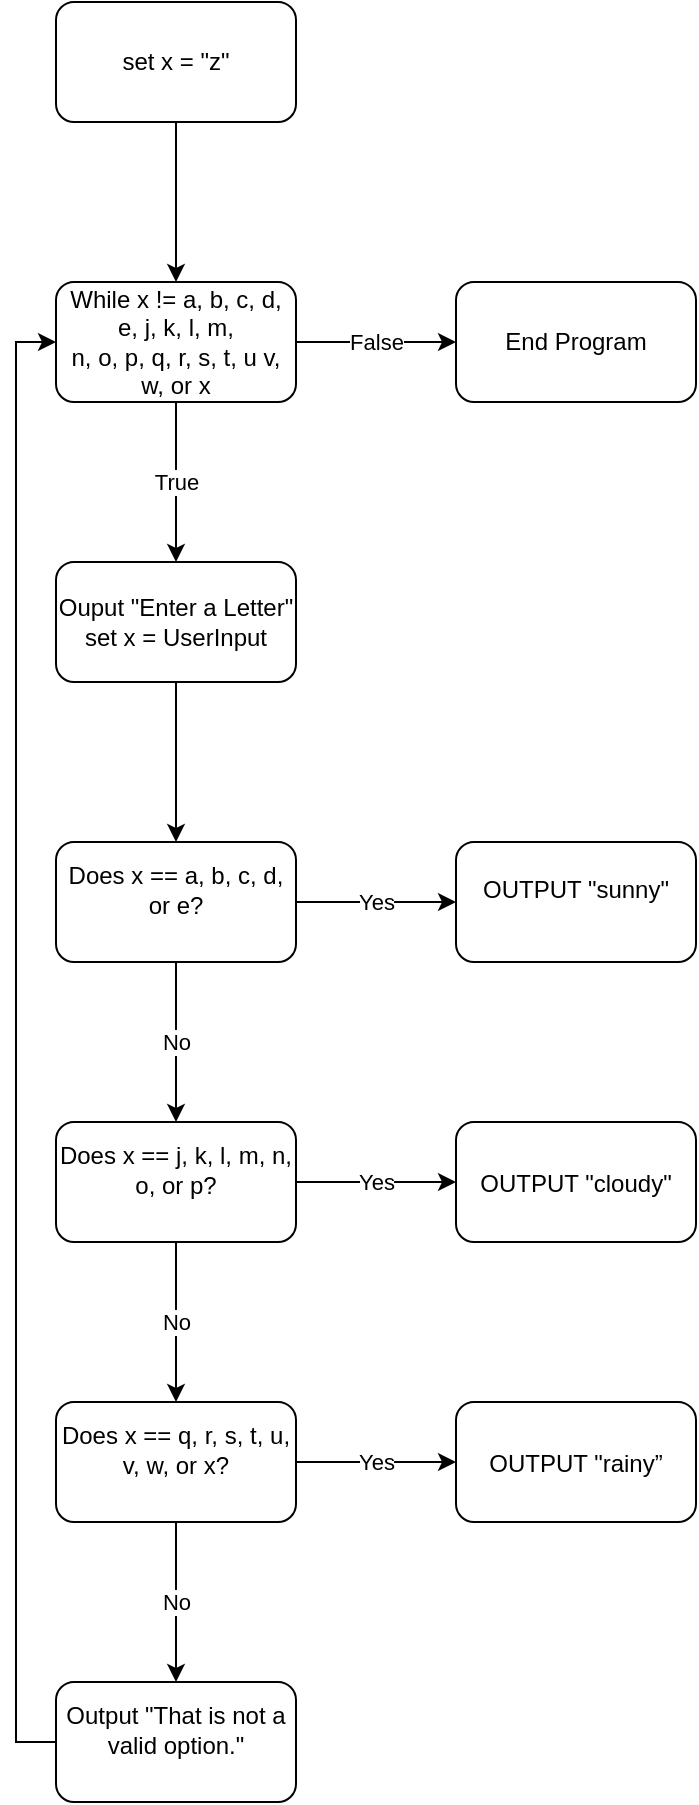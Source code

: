 <mxfile version="23.1.7" type="github">
  <diagram name="Page-1" id="Mc6W9N5vjeb_HP7wIo_a">
    <mxGraphModel dx="1032" dy="1130" grid="1" gridSize="10" guides="1" tooltips="1" connect="1" arrows="1" fold="1" page="1" pageScale="1" pageWidth="850" pageHeight="1100" math="0" shadow="0">
      <root>
        <mxCell id="0" />
        <mxCell id="1" parent="0" />
        <mxCell id="fJ8IQkTLOUT7aWg_03W--46" value="" style="edgeStyle=orthogonalEdgeStyle;rounded=0;orthogonalLoop=1;jettySize=auto;html=1;" edge="1" parent="1" source="fJ8IQkTLOUT7aWg_03W--44" target="fJ8IQkTLOUT7aWg_03W--45">
          <mxGeometry relative="1" as="geometry" />
        </mxCell>
        <mxCell id="fJ8IQkTLOUT7aWg_03W--44" value="set x = &quot;z&quot;" style="rounded=1;whiteSpace=wrap;html=1;" vertex="1" parent="1">
          <mxGeometry x="320" y="80" width="120" height="60" as="geometry" />
        </mxCell>
        <mxCell id="fJ8IQkTLOUT7aWg_03W--48" value="True" style="edgeStyle=orthogonalEdgeStyle;rounded=0;orthogonalLoop=1;jettySize=auto;html=1;" edge="1" parent="1" source="fJ8IQkTLOUT7aWg_03W--45" target="fJ8IQkTLOUT7aWg_03W--47">
          <mxGeometry relative="1" as="geometry" />
        </mxCell>
        <mxCell id="fJ8IQkTLOUT7aWg_03W--50" value="False" style="edgeStyle=orthogonalEdgeStyle;rounded=0;orthogonalLoop=1;jettySize=auto;html=1;" edge="1" parent="1" source="fJ8IQkTLOUT7aWg_03W--45" target="fJ8IQkTLOUT7aWg_03W--49">
          <mxGeometry relative="1" as="geometry" />
        </mxCell>
        <mxCell id="fJ8IQkTLOUT7aWg_03W--45" value="While x !=&amp;nbsp;a, b, c, d, e, j, k, l, m,&lt;br/&gt;n, o, p, q, r, s, t, u v, w, or x" style="rounded=1;whiteSpace=wrap;html=1;" vertex="1" parent="1">
          <mxGeometry x="320" y="220" width="120" height="60" as="geometry" />
        </mxCell>
        <mxCell id="fJ8IQkTLOUT7aWg_03W--52" value="" style="edgeStyle=orthogonalEdgeStyle;rounded=0;orthogonalLoop=1;jettySize=auto;html=1;" edge="1" parent="1" source="fJ8IQkTLOUT7aWg_03W--47" target="fJ8IQkTLOUT7aWg_03W--51">
          <mxGeometry relative="1" as="geometry" />
        </mxCell>
        <mxCell id="fJ8IQkTLOUT7aWg_03W--47" value="Ouput &quot;Enter a Letter&quot;&lt;br&gt;set x = UserInput" style="rounded=1;whiteSpace=wrap;html=1;" vertex="1" parent="1">
          <mxGeometry x="320" y="360" width="120" height="60" as="geometry" />
        </mxCell>
        <mxCell id="fJ8IQkTLOUT7aWg_03W--49" value="End Program" style="rounded=1;whiteSpace=wrap;html=1;" vertex="1" parent="1">
          <mxGeometry x="520" y="220" width="120" height="60" as="geometry" />
        </mxCell>
        <mxCell id="fJ8IQkTLOUT7aWg_03W--54" value="No" style="edgeStyle=orthogonalEdgeStyle;rounded=0;orthogonalLoop=1;jettySize=auto;html=1;" edge="1" parent="1" source="fJ8IQkTLOUT7aWg_03W--51" target="fJ8IQkTLOUT7aWg_03W--53">
          <mxGeometry relative="1" as="geometry" />
        </mxCell>
        <mxCell id="fJ8IQkTLOUT7aWg_03W--63" value="Yes" style="edgeStyle=orthogonalEdgeStyle;rounded=0;orthogonalLoop=1;jettySize=auto;html=1;" edge="1" parent="1" source="fJ8IQkTLOUT7aWg_03W--51" target="fJ8IQkTLOUT7aWg_03W--62">
          <mxGeometry relative="1" as="geometry" />
        </mxCell>
        <mxCell id="fJ8IQkTLOUT7aWg_03W--51" value="Does x == a, b, c, d, or e?&lt;p style=&quot;line-height:200%&quot; class=&quot;MsoNormal&quot;&gt;&lt;span style=&quot;font-size:12.0pt;&lt;br/&gt;line-height:200%;font-family:&amp;quot;Times New Roman&amp;quot;,serif&quot;&gt;&lt;/span&gt;&lt;/p&gt;" style="rounded=1;whiteSpace=wrap;html=1;" vertex="1" parent="1">
          <mxGeometry x="320" y="500" width="120" height="60" as="geometry" />
        </mxCell>
        <mxCell id="fJ8IQkTLOUT7aWg_03W--56" value="No" style="edgeStyle=orthogonalEdgeStyle;rounded=0;orthogonalLoop=1;jettySize=auto;html=1;" edge="1" parent="1" source="fJ8IQkTLOUT7aWg_03W--53" target="fJ8IQkTLOUT7aWg_03W--55">
          <mxGeometry relative="1" as="geometry" />
        </mxCell>
        <mxCell id="fJ8IQkTLOUT7aWg_03W--65" value="Yes" style="edgeStyle=orthogonalEdgeStyle;rounded=0;orthogonalLoop=1;jettySize=auto;html=1;" edge="1" parent="1" source="fJ8IQkTLOUT7aWg_03W--53" target="fJ8IQkTLOUT7aWg_03W--64">
          <mxGeometry relative="1" as="geometry" />
        </mxCell>
        <mxCell id="fJ8IQkTLOUT7aWg_03W--53" value="Does x ==&amp;nbsp;j, k, l, m, n, o, or p?&lt;p style=&quot;line-height:200%&quot; class=&quot;MsoNormal&quot;&gt;&lt;span style=&quot;font-size:12.0pt;&lt;br/&gt;line-height:200%;font-family:&amp;quot;Times New Roman&amp;quot;,serif&quot;&gt;&lt;/span&gt;&lt;/p&gt;" style="rounded=1;whiteSpace=wrap;html=1;" vertex="1" parent="1">
          <mxGeometry x="320" y="640" width="120" height="60" as="geometry" />
        </mxCell>
        <mxCell id="fJ8IQkTLOUT7aWg_03W--58" value="No" style="edgeStyle=orthogonalEdgeStyle;rounded=0;orthogonalLoop=1;jettySize=auto;html=1;" edge="1" parent="1" source="fJ8IQkTLOUT7aWg_03W--55" target="fJ8IQkTLOUT7aWg_03W--57">
          <mxGeometry relative="1" as="geometry" />
        </mxCell>
        <mxCell id="fJ8IQkTLOUT7aWg_03W--67" value="Yes" style="edgeStyle=orthogonalEdgeStyle;rounded=0;orthogonalLoop=1;jettySize=auto;html=1;" edge="1" parent="1" source="fJ8IQkTLOUT7aWg_03W--55" target="fJ8IQkTLOUT7aWg_03W--66">
          <mxGeometry relative="1" as="geometry" />
        </mxCell>
        <mxCell id="fJ8IQkTLOUT7aWg_03W--55" value="Does x == q, r, s, t, u, v, w, or x?&lt;p style=&quot;line-height:200%&quot; class=&quot;MsoNormal&quot;&gt;&lt;span style=&quot;font-size:12.0pt;&lt;br/&gt;line-height:200%;font-family:&amp;quot;Times New Roman&amp;quot;,serif&quot;&gt;&lt;/span&gt;&lt;/p&gt;" style="rounded=1;whiteSpace=wrap;html=1;" vertex="1" parent="1">
          <mxGeometry x="320" y="780" width="120" height="60" as="geometry" />
        </mxCell>
        <mxCell id="fJ8IQkTLOUT7aWg_03W--59" style="edgeStyle=orthogonalEdgeStyle;rounded=0;orthogonalLoop=1;jettySize=auto;html=1;exitX=0;exitY=0.5;exitDx=0;exitDy=0;entryX=0;entryY=0.5;entryDx=0;entryDy=0;" edge="1" parent="1" source="fJ8IQkTLOUT7aWg_03W--57" target="fJ8IQkTLOUT7aWg_03W--45">
          <mxGeometry relative="1" as="geometry" />
        </mxCell>
        <mxCell id="fJ8IQkTLOUT7aWg_03W--57" value="Output &quot;That is not a valid option.&quot;&lt;p style=&quot;line-height:200%&quot; class=&quot;MsoNormal&quot;&gt;&lt;span style=&quot;font-size:12.0pt;&lt;br/&gt;line-height:200%;font-family:&amp;quot;Times New Roman&amp;quot;,serif&quot;&gt;&lt;/span&gt;&lt;/p&gt;" style="rounded=1;whiteSpace=wrap;html=1;" vertex="1" parent="1">
          <mxGeometry x="320" y="920" width="120" height="60" as="geometry" />
        </mxCell>
        <mxCell id="fJ8IQkTLOUT7aWg_03W--62" value="OUTPUT &quot;sunny&quot;&lt;p style=&quot;line-height:200%&quot; class=&quot;MsoNormal&quot;&gt;&lt;span style=&quot;font-size:12.0pt;&lt;br/&gt;line-height:200%;font-family:&amp;quot;Times New Roman&amp;quot;,serif&quot;&gt;&lt;/span&gt;&lt;/p&gt;" style="rounded=1;whiteSpace=wrap;html=1;" vertex="1" parent="1">
          <mxGeometry x="520" y="500" width="120" height="60" as="geometry" />
        </mxCell>
        <mxCell id="fJ8IQkTLOUT7aWg_03W--64" value="&lt;p style=&quot;line-height:200%&quot; class=&quot;MsoNormal&quot;&gt;OUTPUT &quot;cloudy&quot;&lt;/p&gt;&lt;p style=&quot;line-height:200%&quot; class=&quot;MsoNormal&quot;&gt;&lt;span style=&quot;font-size:12.0pt;&lt;br/&gt;line-height:200%;font-family:&amp;quot;Times New Roman&amp;quot;,serif&quot;&gt;&lt;/span&gt;&lt;/p&gt;" style="rounded=1;whiteSpace=wrap;html=1;" vertex="1" parent="1">
          <mxGeometry x="520" y="640" width="120" height="60" as="geometry" />
        </mxCell>
        <mxCell id="fJ8IQkTLOUT7aWg_03W--66" value="&lt;p style=&quot;line-height:200%&quot; class=&quot;MsoNormal&quot;&gt;OUTPUT &quot;rainy”&lt;/p&gt;&lt;p style=&quot;line-height:200%&quot; class=&quot;MsoNormal&quot;&gt;&lt;span style=&quot;font-size:12.0pt;&lt;br/&gt;line-height:200%;font-family:&amp;quot;Times New Roman&amp;quot;,serif&quot;&gt;&lt;/span&gt;&lt;/p&gt;" style="rounded=1;whiteSpace=wrap;html=1;" vertex="1" parent="1">
          <mxGeometry x="520" y="780" width="120" height="60" as="geometry" />
        </mxCell>
      </root>
    </mxGraphModel>
  </diagram>
</mxfile>
